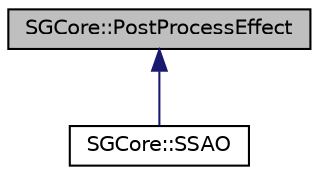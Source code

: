 digraph "SGCore::PostProcessEffect"
{
 // LATEX_PDF_SIZE
  edge [fontname="Helvetica",fontsize="10",labelfontname="Helvetica",labelfontsize="10"];
  node [fontname="Helvetica",fontsize="10",shape=record];
  Node1 [label="SGCore::PostProcessEffect",height=0.2,width=0.4,color="black", fillcolor="grey75", style="filled", fontcolor="black",tooltip=" "];
  Node1 -> Node2 [dir="back",color="midnightblue",fontsize="10",style="solid"];
  Node2 [label="SGCore::SSAO",height=0.2,width=0.4,color="black", fillcolor="white", style="filled",URL="$structSGCore_1_1SSAO.html",tooltip=" "];
}
